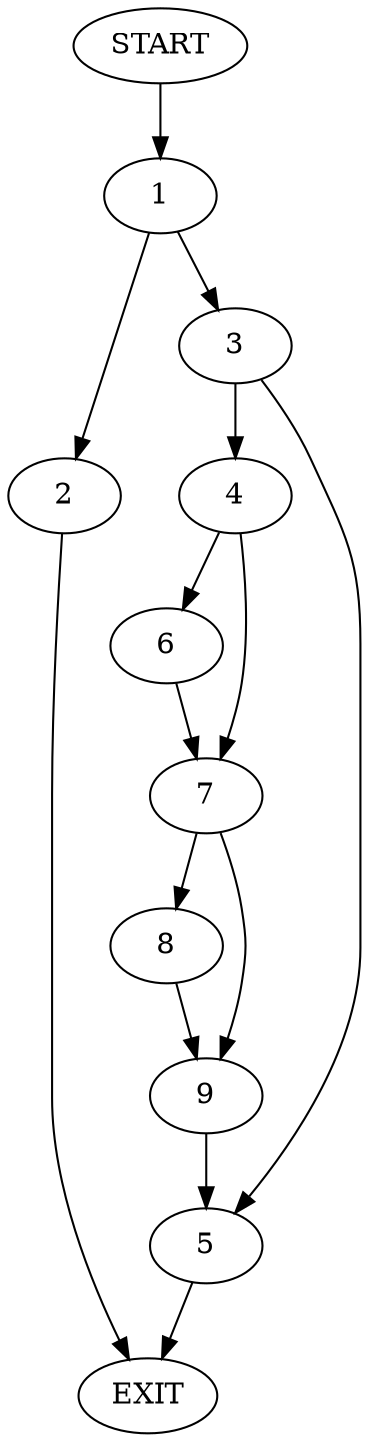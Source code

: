 digraph {
0 [label="START"]
10 [label="EXIT"]
0 -> 1
1 -> 2
1 -> 3
2 -> 10
3 -> 4
3 -> 5
4 -> 6
4 -> 7
5 -> 10
6 -> 7
7 -> 8
7 -> 9
9 -> 5
8 -> 9
}
